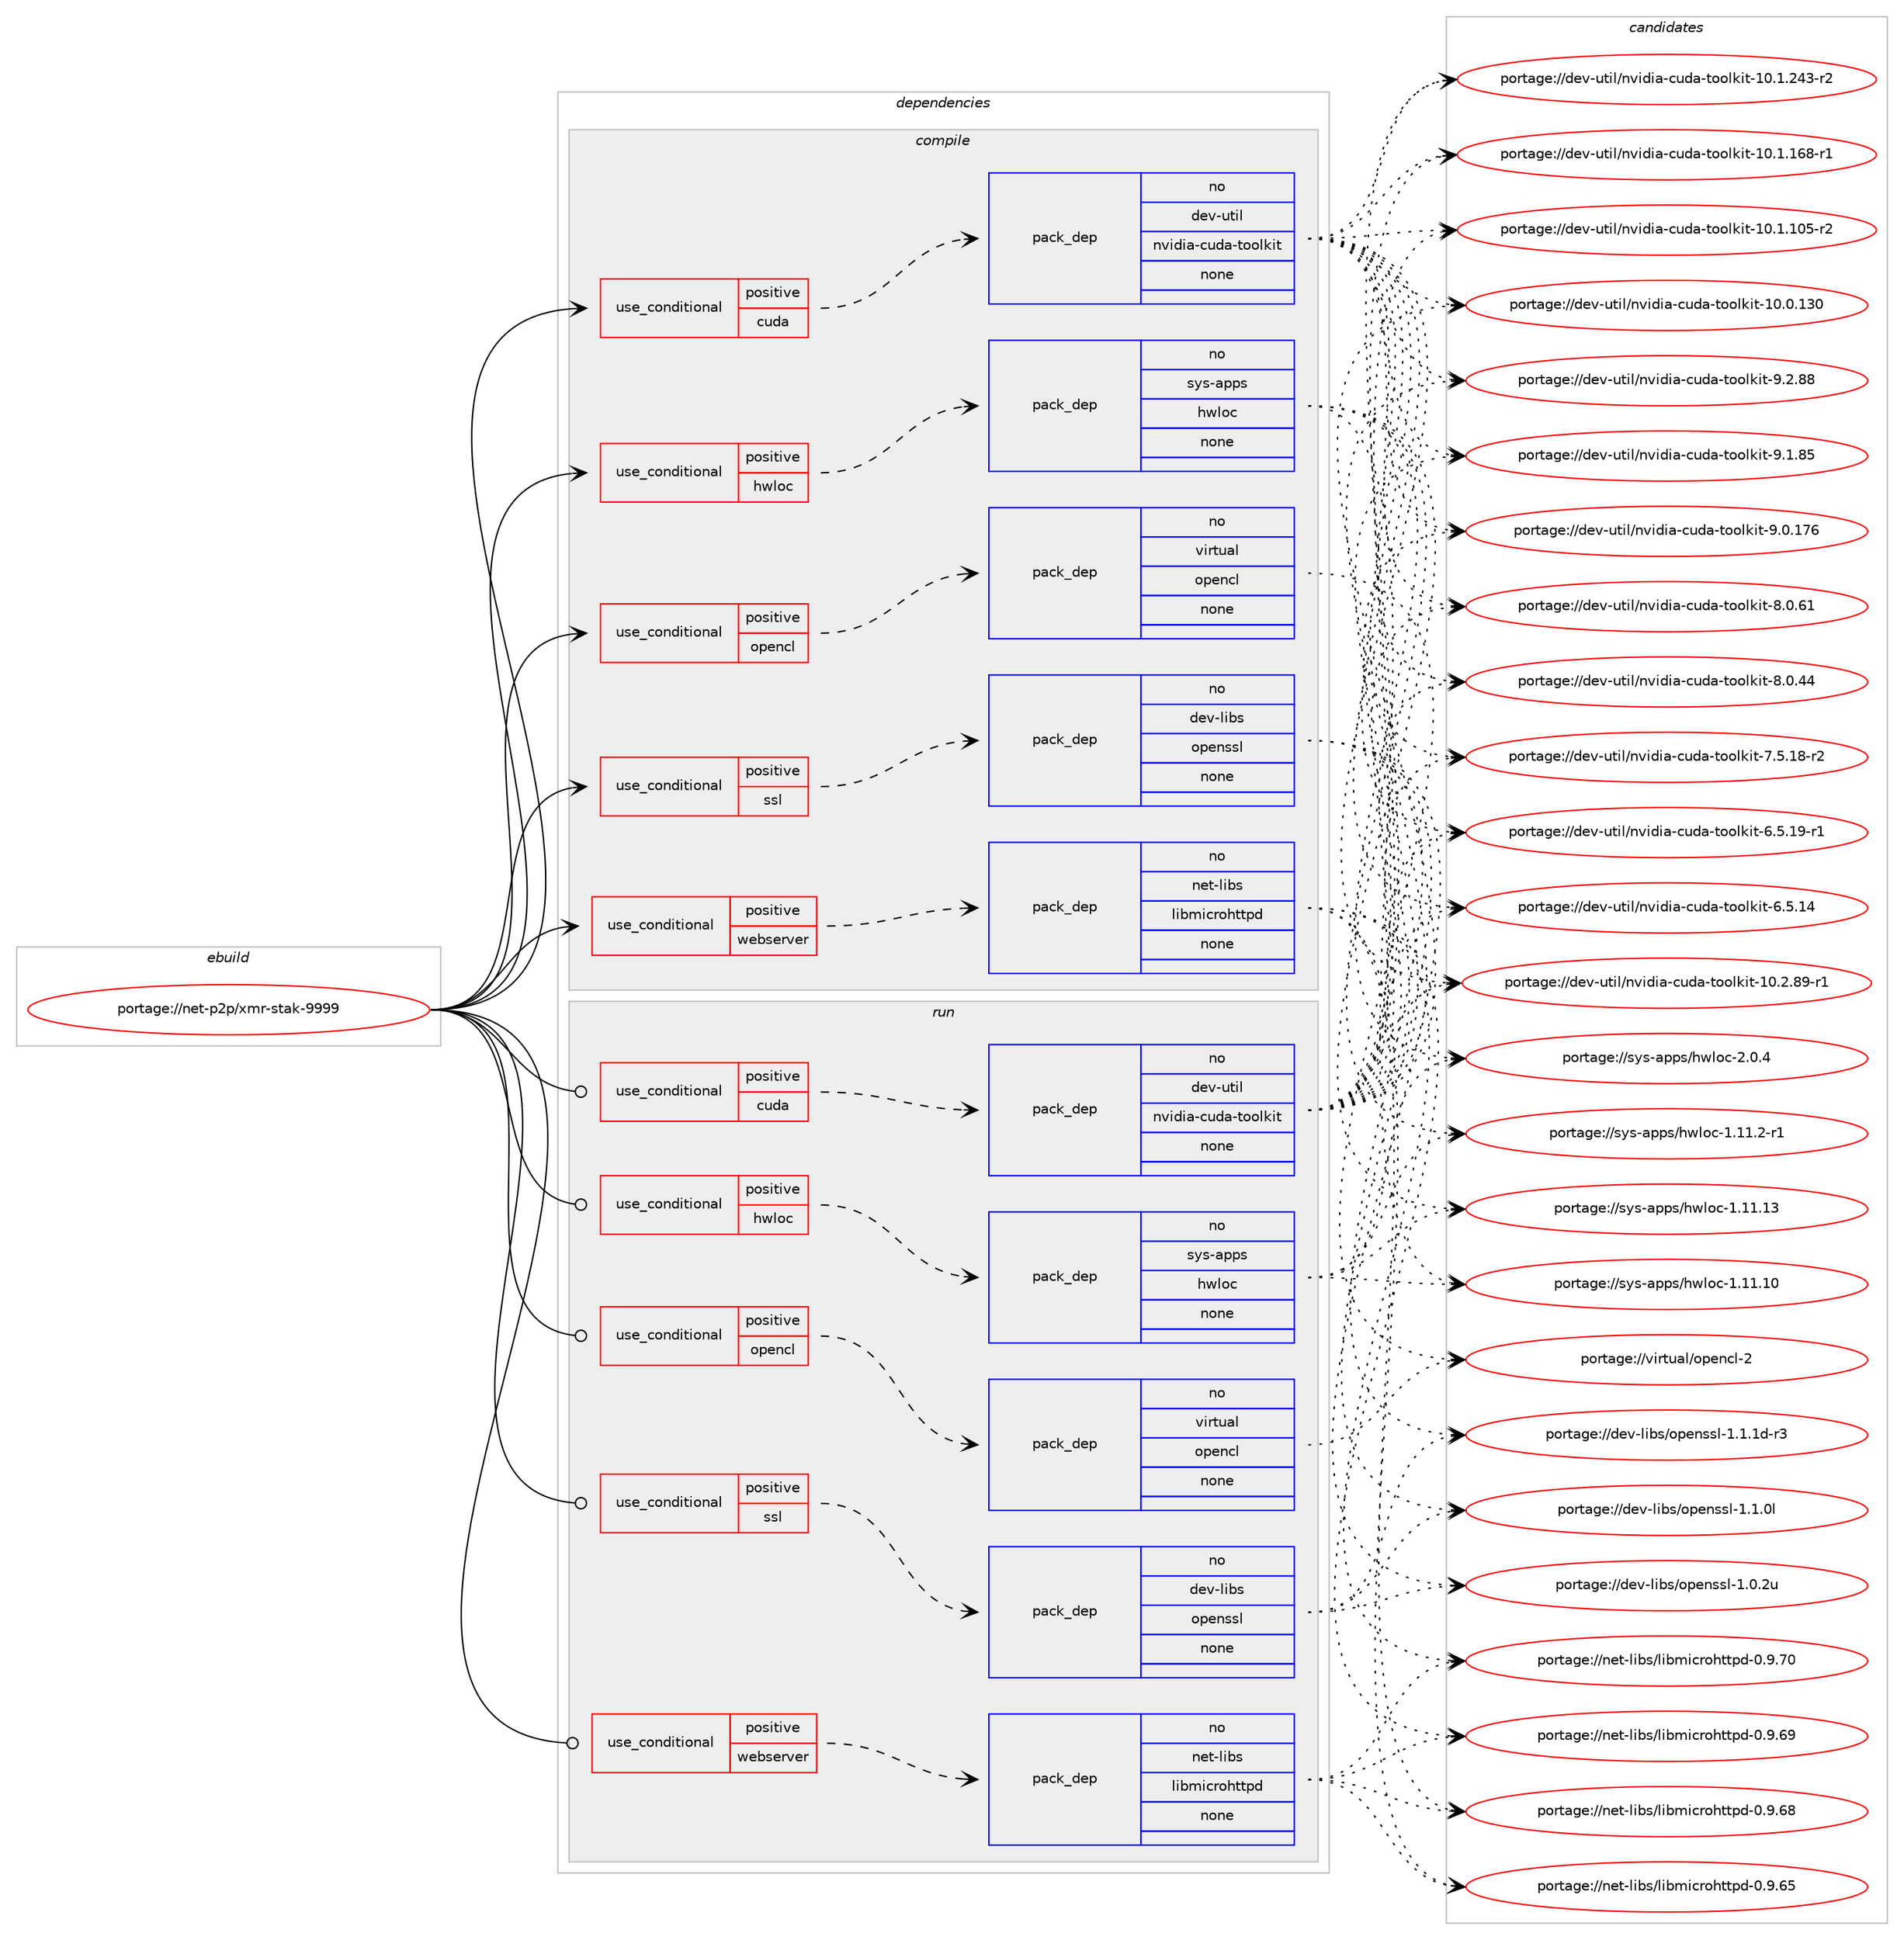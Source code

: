 digraph prolog {

# *************
# Graph options
# *************

newrank=true;
concentrate=true;
compound=true;
graph [rankdir=LR,fontname=Helvetica,fontsize=10,ranksep=1.5];#, ranksep=2.5, nodesep=0.2];
edge  [arrowhead=vee];
node  [fontname=Helvetica,fontsize=10];

# **********
# The ebuild
# **********

subgraph cluster_leftcol {
color=gray;
rank=same;
label=<<i>ebuild</i>>;
id [label="portage://net-p2p/xmr-stak-9999", color=red, width=4, href="../net-p2p/xmr-stak-9999.svg"];
}

# ****************
# The dependencies
# ****************

subgraph cluster_midcol {
color=gray;
label=<<i>dependencies</i>>;
subgraph cluster_compile {
fillcolor="#eeeeee";
style=filled;
label=<<i>compile</i>>;
subgraph cond8544 {
dependency47391 [label=<<TABLE BORDER="0" CELLBORDER="1" CELLSPACING="0" CELLPADDING="4"><TR><TD ROWSPAN="3" CELLPADDING="10">use_conditional</TD></TR><TR><TD>positive</TD></TR><TR><TD>cuda</TD></TR></TABLE>>, shape=none, color=red];
subgraph pack37843 {
dependency47392 [label=<<TABLE BORDER="0" CELLBORDER="1" CELLSPACING="0" CELLPADDING="4" WIDTH="220"><TR><TD ROWSPAN="6" CELLPADDING="30">pack_dep</TD></TR><TR><TD WIDTH="110">no</TD></TR><TR><TD>dev-util</TD></TR><TR><TD>nvidia-cuda-toolkit</TD></TR><TR><TD>none</TD></TR><TR><TD></TD></TR></TABLE>>, shape=none, color=blue];
}
dependency47391:e -> dependency47392:w [weight=20,style="dashed",arrowhead="vee"];
}
id:e -> dependency47391:w [weight=20,style="solid",arrowhead="vee"];
subgraph cond8545 {
dependency47393 [label=<<TABLE BORDER="0" CELLBORDER="1" CELLSPACING="0" CELLPADDING="4"><TR><TD ROWSPAN="3" CELLPADDING="10">use_conditional</TD></TR><TR><TD>positive</TD></TR><TR><TD>hwloc</TD></TR></TABLE>>, shape=none, color=red];
subgraph pack37844 {
dependency47394 [label=<<TABLE BORDER="0" CELLBORDER="1" CELLSPACING="0" CELLPADDING="4" WIDTH="220"><TR><TD ROWSPAN="6" CELLPADDING="30">pack_dep</TD></TR><TR><TD WIDTH="110">no</TD></TR><TR><TD>sys-apps</TD></TR><TR><TD>hwloc</TD></TR><TR><TD>none</TD></TR><TR><TD></TD></TR></TABLE>>, shape=none, color=blue];
}
dependency47393:e -> dependency47394:w [weight=20,style="dashed",arrowhead="vee"];
}
id:e -> dependency47393:w [weight=20,style="solid",arrowhead="vee"];
subgraph cond8546 {
dependency47395 [label=<<TABLE BORDER="0" CELLBORDER="1" CELLSPACING="0" CELLPADDING="4"><TR><TD ROWSPAN="3" CELLPADDING="10">use_conditional</TD></TR><TR><TD>positive</TD></TR><TR><TD>opencl</TD></TR></TABLE>>, shape=none, color=red];
subgraph pack37845 {
dependency47396 [label=<<TABLE BORDER="0" CELLBORDER="1" CELLSPACING="0" CELLPADDING="4" WIDTH="220"><TR><TD ROWSPAN="6" CELLPADDING="30">pack_dep</TD></TR><TR><TD WIDTH="110">no</TD></TR><TR><TD>virtual</TD></TR><TR><TD>opencl</TD></TR><TR><TD>none</TD></TR><TR><TD></TD></TR></TABLE>>, shape=none, color=blue];
}
dependency47395:e -> dependency47396:w [weight=20,style="dashed",arrowhead="vee"];
}
id:e -> dependency47395:w [weight=20,style="solid",arrowhead="vee"];
subgraph cond8547 {
dependency47397 [label=<<TABLE BORDER="0" CELLBORDER="1" CELLSPACING="0" CELLPADDING="4"><TR><TD ROWSPAN="3" CELLPADDING="10">use_conditional</TD></TR><TR><TD>positive</TD></TR><TR><TD>ssl</TD></TR></TABLE>>, shape=none, color=red];
subgraph pack37846 {
dependency47398 [label=<<TABLE BORDER="0" CELLBORDER="1" CELLSPACING="0" CELLPADDING="4" WIDTH="220"><TR><TD ROWSPAN="6" CELLPADDING="30">pack_dep</TD></TR><TR><TD WIDTH="110">no</TD></TR><TR><TD>dev-libs</TD></TR><TR><TD>openssl</TD></TR><TR><TD>none</TD></TR><TR><TD></TD></TR></TABLE>>, shape=none, color=blue];
}
dependency47397:e -> dependency47398:w [weight=20,style="dashed",arrowhead="vee"];
}
id:e -> dependency47397:w [weight=20,style="solid",arrowhead="vee"];
subgraph cond8548 {
dependency47399 [label=<<TABLE BORDER="0" CELLBORDER="1" CELLSPACING="0" CELLPADDING="4"><TR><TD ROWSPAN="3" CELLPADDING="10">use_conditional</TD></TR><TR><TD>positive</TD></TR><TR><TD>webserver</TD></TR></TABLE>>, shape=none, color=red];
subgraph pack37847 {
dependency47400 [label=<<TABLE BORDER="0" CELLBORDER="1" CELLSPACING="0" CELLPADDING="4" WIDTH="220"><TR><TD ROWSPAN="6" CELLPADDING="30">pack_dep</TD></TR><TR><TD WIDTH="110">no</TD></TR><TR><TD>net-libs</TD></TR><TR><TD>libmicrohttpd</TD></TR><TR><TD>none</TD></TR><TR><TD></TD></TR></TABLE>>, shape=none, color=blue];
}
dependency47399:e -> dependency47400:w [weight=20,style="dashed",arrowhead="vee"];
}
id:e -> dependency47399:w [weight=20,style="solid",arrowhead="vee"];
}
subgraph cluster_compileandrun {
fillcolor="#eeeeee";
style=filled;
label=<<i>compile and run</i>>;
}
subgraph cluster_run {
fillcolor="#eeeeee";
style=filled;
label=<<i>run</i>>;
subgraph cond8549 {
dependency47401 [label=<<TABLE BORDER="0" CELLBORDER="1" CELLSPACING="0" CELLPADDING="4"><TR><TD ROWSPAN="3" CELLPADDING="10">use_conditional</TD></TR><TR><TD>positive</TD></TR><TR><TD>cuda</TD></TR></TABLE>>, shape=none, color=red];
subgraph pack37848 {
dependency47402 [label=<<TABLE BORDER="0" CELLBORDER="1" CELLSPACING="0" CELLPADDING="4" WIDTH="220"><TR><TD ROWSPAN="6" CELLPADDING="30">pack_dep</TD></TR><TR><TD WIDTH="110">no</TD></TR><TR><TD>dev-util</TD></TR><TR><TD>nvidia-cuda-toolkit</TD></TR><TR><TD>none</TD></TR><TR><TD></TD></TR></TABLE>>, shape=none, color=blue];
}
dependency47401:e -> dependency47402:w [weight=20,style="dashed",arrowhead="vee"];
}
id:e -> dependency47401:w [weight=20,style="solid",arrowhead="odot"];
subgraph cond8550 {
dependency47403 [label=<<TABLE BORDER="0" CELLBORDER="1" CELLSPACING="0" CELLPADDING="4"><TR><TD ROWSPAN="3" CELLPADDING="10">use_conditional</TD></TR><TR><TD>positive</TD></TR><TR><TD>hwloc</TD></TR></TABLE>>, shape=none, color=red];
subgraph pack37849 {
dependency47404 [label=<<TABLE BORDER="0" CELLBORDER="1" CELLSPACING="0" CELLPADDING="4" WIDTH="220"><TR><TD ROWSPAN="6" CELLPADDING="30">pack_dep</TD></TR><TR><TD WIDTH="110">no</TD></TR><TR><TD>sys-apps</TD></TR><TR><TD>hwloc</TD></TR><TR><TD>none</TD></TR><TR><TD></TD></TR></TABLE>>, shape=none, color=blue];
}
dependency47403:e -> dependency47404:w [weight=20,style="dashed",arrowhead="vee"];
}
id:e -> dependency47403:w [weight=20,style="solid",arrowhead="odot"];
subgraph cond8551 {
dependency47405 [label=<<TABLE BORDER="0" CELLBORDER="1" CELLSPACING="0" CELLPADDING="4"><TR><TD ROWSPAN="3" CELLPADDING="10">use_conditional</TD></TR><TR><TD>positive</TD></TR><TR><TD>opencl</TD></TR></TABLE>>, shape=none, color=red];
subgraph pack37850 {
dependency47406 [label=<<TABLE BORDER="0" CELLBORDER="1" CELLSPACING="0" CELLPADDING="4" WIDTH="220"><TR><TD ROWSPAN="6" CELLPADDING="30">pack_dep</TD></TR><TR><TD WIDTH="110">no</TD></TR><TR><TD>virtual</TD></TR><TR><TD>opencl</TD></TR><TR><TD>none</TD></TR><TR><TD></TD></TR></TABLE>>, shape=none, color=blue];
}
dependency47405:e -> dependency47406:w [weight=20,style="dashed",arrowhead="vee"];
}
id:e -> dependency47405:w [weight=20,style="solid",arrowhead="odot"];
subgraph cond8552 {
dependency47407 [label=<<TABLE BORDER="0" CELLBORDER="1" CELLSPACING="0" CELLPADDING="4"><TR><TD ROWSPAN="3" CELLPADDING="10">use_conditional</TD></TR><TR><TD>positive</TD></TR><TR><TD>ssl</TD></TR></TABLE>>, shape=none, color=red];
subgraph pack37851 {
dependency47408 [label=<<TABLE BORDER="0" CELLBORDER="1" CELLSPACING="0" CELLPADDING="4" WIDTH="220"><TR><TD ROWSPAN="6" CELLPADDING="30">pack_dep</TD></TR><TR><TD WIDTH="110">no</TD></TR><TR><TD>dev-libs</TD></TR><TR><TD>openssl</TD></TR><TR><TD>none</TD></TR><TR><TD></TD></TR></TABLE>>, shape=none, color=blue];
}
dependency47407:e -> dependency47408:w [weight=20,style="dashed",arrowhead="vee"];
}
id:e -> dependency47407:w [weight=20,style="solid",arrowhead="odot"];
subgraph cond8553 {
dependency47409 [label=<<TABLE BORDER="0" CELLBORDER="1" CELLSPACING="0" CELLPADDING="4"><TR><TD ROWSPAN="3" CELLPADDING="10">use_conditional</TD></TR><TR><TD>positive</TD></TR><TR><TD>webserver</TD></TR></TABLE>>, shape=none, color=red];
subgraph pack37852 {
dependency47410 [label=<<TABLE BORDER="0" CELLBORDER="1" CELLSPACING="0" CELLPADDING="4" WIDTH="220"><TR><TD ROWSPAN="6" CELLPADDING="30">pack_dep</TD></TR><TR><TD WIDTH="110">no</TD></TR><TR><TD>net-libs</TD></TR><TR><TD>libmicrohttpd</TD></TR><TR><TD>none</TD></TR><TR><TD></TD></TR></TABLE>>, shape=none, color=blue];
}
dependency47409:e -> dependency47410:w [weight=20,style="dashed",arrowhead="vee"];
}
id:e -> dependency47409:w [weight=20,style="solid",arrowhead="odot"];
}
}

# **************
# The candidates
# **************

subgraph cluster_choices {
rank=same;
color=gray;
label=<<i>candidates</i>>;

subgraph choice37843 {
color=black;
nodesep=1;
choice1001011184511711610510847110118105100105974599117100974511611111110810710511645574650465656 [label="portage://dev-util/nvidia-cuda-toolkit-9.2.88", color=red, width=4,href="../dev-util/nvidia-cuda-toolkit-9.2.88.svg"];
choice1001011184511711610510847110118105100105974599117100974511611111110810710511645574649465653 [label="portage://dev-util/nvidia-cuda-toolkit-9.1.85", color=red, width=4,href="../dev-util/nvidia-cuda-toolkit-9.1.85.svg"];
choice100101118451171161051084711011810510010597459911710097451161111111081071051164557464846495554 [label="portage://dev-util/nvidia-cuda-toolkit-9.0.176", color=red, width=4,href="../dev-util/nvidia-cuda-toolkit-9.0.176.svg"];
choice1001011184511711610510847110118105100105974599117100974511611111110810710511645564648465449 [label="portage://dev-util/nvidia-cuda-toolkit-8.0.61", color=red, width=4,href="../dev-util/nvidia-cuda-toolkit-8.0.61.svg"];
choice1001011184511711610510847110118105100105974599117100974511611111110810710511645564648465252 [label="portage://dev-util/nvidia-cuda-toolkit-8.0.44", color=red, width=4,href="../dev-util/nvidia-cuda-toolkit-8.0.44.svg"];
choice10010111845117116105108471101181051001059745991171009745116111111108107105116455546534649564511450 [label="portage://dev-util/nvidia-cuda-toolkit-7.5.18-r2", color=red, width=4,href="../dev-util/nvidia-cuda-toolkit-7.5.18-r2.svg"];
choice10010111845117116105108471101181051001059745991171009745116111111108107105116455446534649574511449 [label="portage://dev-util/nvidia-cuda-toolkit-6.5.19-r1", color=red, width=4,href="../dev-util/nvidia-cuda-toolkit-6.5.19-r1.svg"];
choice1001011184511711610510847110118105100105974599117100974511611111110810710511645544653464952 [label="portage://dev-util/nvidia-cuda-toolkit-6.5.14", color=red, width=4,href="../dev-util/nvidia-cuda-toolkit-6.5.14.svg"];
choice1001011184511711610510847110118105100105974599117100974511611111110810710511645494846504656574511449 [label="portage://dev-util/nvidia-cuda-toolkit-10.2.89-r1", color=red, width=4,href="../dev-util/nvidia-cuda-toolkit-10.2.89-r1.svg"];
choice100101118451171161051084711011810510010597459911710097451161111111081071051164549484649465052514511450 [label="portage://dev-util/nvidia-cuda-toolkit-10.1.243-r2", color=red, width=4,href="../dev-util/nvidia-cuda-toolkit-10.1.243-r2.svg"];
choice100101118451171161051084711011810510010597459911710097451161111111081071051164549484649464954564511449 [label="portage://dev-util/nvidia-cuda-toolkit-10.1.168-r1", color=red, width=4,href="../dev-util/nvidia-cuda-toolkit-10.1.168-r1.svg"];
choice100101118451171161051084711011810510010597459911710097451161111111081071051164549484649464948534511450 [label="portage://dev-util/nvidia-cuda-toolkit-10.1.105-r2", color=red, width=4,href="../dev-util/nvidia-cuda-toolkit-10.1.105-r2.svg"];
choice10010111845117116105108471101181051001059745991171009745116111111108107105116454948464846495148 [label="portage://dev-util/nvidia-cuda-toolkit-10.0.130", color=red, width=4,href="../dev-util/nvidia-cuda-toolkit-10.0.130.svg"];
dependency47392:e -> choice1001011184511711610510847110118105100105974599117100974511611111110810710511645574650465656:w [style=dotted,weight="100"];
dependency47392:e -> choice1001011184511711610510847110118105100105974599117100974511611111110810710511645574649465653:w [style=dotted,weight="100"];
dependency47392:e -> choice100101118451171161051084711011810510010597459911710097451161111111081071051164557464846495554:w [style=dotted,weight="100"];
dependency47392:e -> choice1001011184511711610510847110118105100105974599117100974511611111110810710511645564648465449:w [style=dotted,weight="100"];
dependency47392:e -> choice1001011184511711610510847110118105100105974599117100974511611111110810710511645564648465252:w [style=dotted,weight="100"];
dependency47392:e -> choice10010111845117116105108471101181051001059745991171009745116111111108107105116455546534649564511450:w [style=dotted,weight="100"];
dependency47392:e -> choice10010111845117116105108471101181051001059745991171009745116111111108107105116455446534649574511449:w [style=dotted,weight="100"];
dependency47392:e -> choice1001011184511711610510847110118105100105974599117100974511611111110810710511645544653464952:w [style=dotted,weight="100"];
dependency47392:e -> choice1001011184511711610510847110118105100105974599117100974511611111110810710511645494846504656574511449:w [style=dotted,weight="100"];
dependency47392:e -> choice100101118451171161051084711011810510010597459911710097451161111111081071051164549484649465052514511450:w [style=dotted,weight="100"];
dependency47392:e -> choice100101118451171161051084711011810510010597459911710097451161111111081071051164549484649464954564511449:w [style=dotted,weight="100"];
dependency47392:e -> choice100101118451171161051084711011810510010597459911710097451161111111081071051164549484649464948534511450:w [style=dotted,weight="100"];
dependency47392:e -> choice10010111845117116105108471101181051001059745991171009745116111111108107105116454948464846495148:w [style=dotted,weight="100"];
}
subgraph choice37844 {
color=black;
nodesep=1;
choice11512111545971121121154710411910811199455046484652 [label="portage://sys-apps/hwloc-2.0.4", color=red, width=4,href="../sys-apps/hwloc-2.0.4.svg"];
choice11512111545971121121154710411910811199454946494946504511449 [label="portage://sys-apps/hwloc-1.11.2-r1", color=red, width=4,href="../sys-apps/hwloc-1.11.2-r1.svg"];
choice115121115459711211211547104119108111994549464949464951 [label="portage://sys-apps/hwloc-1.11.13", color=red, width=4,href="../sys-apps/hwloc-1.11.13.svg"];
choice115121115459711211211547104119108111994549464949464948 [label="portage://sys-apps/hwloc-1.11.10", color=red, width=4,href="../sys-apps/hwloc-1.11.10.svg"];
dependency47394:e -> choice11512111545971121121154710411910811199455046484652:w [style=dotted,weight="100"];
dependency47394:e -> choice11512111545971121121154710411910811199454946494946504511449:w [style=dotted,weight="100"];
dependency47394:e -> choice115121115459711211211547104119108111994549464949464951:w [style=dotted,weight="100"];
dependency47394:e -> choice115121115459711211211547104119108111994549464949464948:w [style=dotted,weight="100"];
}
subgraph choice37845 {
color=black;
nodesep=1;
choice1181051141161179710847111112101110991084550 [label="portage://virtual/opencl-2", color=red, width=4,href="../virtual/opencl-2.svg"];
dependency47396:e -> choice1181051141161179710847111112101110991084550:w [style=dotted,weight="100"];
}
subgraph choice37846 {
color=black;
nodesep=1;
choice1001011184510810598115471111121011101151151084549464946491004511451 [label="portage://dev-libs/openssl-1.1.1d-r3", color=red, width=4,href="../dev-libs/openssl-1.1.1d-r3.svg"];
choice100101118451081059811547111112101110115115108454946494648108 [label="portage://dev-libs/openssl-1.1.0l", color=red, width=4,href="../dev-libs/openssl-1.1.0l.svg"];
choice100101118451081059811547111112101110115115108454946484650117 [label="portage://dev-libs/openssl-1.0.2u", color=red, width=4,href="../dev-libs/openssl-1.0.2u.svg"];
dependency47398:e -> choice1001011184510810598115471111121011101151151084549464946491004511451:w [style=dotted,weight="100"];
dependency47398:e -> choice100101118451081059811547111112101110115115108454946494648108:w [style=dotted,weight="100"];
dependency47398:e -> choice100101118451081059811547111112101110115115108454946484650117:w [style=dotted,weight="100"];
}
subgraph choice37847 {
color=black;
nodesep=1;
choice110101116451081059811547108105981091059911411110411611611210045484657465548 [label="portage://net-libs/libmicrohttpd-0.9.70", color=red, width=4,href="../net-libs/libmicrohttpd-0.9.70.svg"];
choice110101116451081059811547108105981091059911411110411611611210045484657465457 [label="portage://net-libs/libmicrohttpd-0.9.69", color=red, width=4,href="../net-libs/libmicrohttpd-0.9.69.svg"];
choice110101116451081059811547108105981091059911411110411611611210045484657465456 [label="portage://net-libs/libmicrohttpd-0.9.68", color=red, width=4,href="../net-libs/libmicrohttpd-0.9.68.svg"];
choice110101116451081059811547108105981091059911411110411611611210045484657465453 [label="portage://net-libs/libmicrohttpd-0.9.65", color=red, width=4,href="../net-libs/libmicrohttpd-0.9.65.svg"];
dependency47400:e -> choice110101116451081059811547108105981091059911411110411611611210045484657465548:w [style=dotted,weight="100"];
dependency47400:e -> choice110101116451081059811547108105981091059911411110411611611210045484657465457:w [style=dotted,weight="100"];
dependency47400:e -> choice110101116451081059811547108105981091059911411110411611611210045484657465456:w [style=dotted,weight="100"];
dependency47400:e -> choice110101116451081059811547108105981091059911411110411611611210045484657465453:w [style=dotted,weight="100"];
}
subgraph choice37848 {
color=black;
nodesep=1;
choice1001011184511711610510847110118105100105974599117100974511611111110810710511645574650465656 [label="portage://dev-util/nvidia-cuda-toolkit-9.2.88", color=red, width=4,href="../dev-util/nvidia-cuda-toolkit-9.2.88.svg"];
choice1001011184511711610510847110118105100105974599117100974511611111110810710511645574649465653 [label="portage://dev-util/nvidia-cuda-toolkit-9.1.85", color=red, width=4,href="../dev-util/nvidia-cuda-toolkit-9.1.85.svg"];
choice100101118451171161051084711011810510010597459911710097451161111111081071051164557464846495554 [label="portage://dev-util/nvidia-cuda-toolkit-9.0.176", color=red, width=4,href="../dev-util/nvidia-cuda-toolkit-9.0.176.svg"];
choice1001011184511711610510847110118105100105974599117100974511611111110810710511645564648465449 [label="portage://dev-util/nvidia-cuda-toolkit-8.0.61", color=red, width=4,href="../dev-util/nvidia-cuda-toolkit-8.0.61.svg"];
choice1001011184511711610510847110118105100105974599117100974511611111110810710511645564648465252 [label="portage://dev-util/nvidia-cuda-toolkit-8.0.44", color=red, width=4,href="../dev-util/nvidia-cuda-toolkit-8.0.44.svg"];
choice10010111845117116105108471101181051001059745991171009745116111111108107105116455546534649564511450 [label="portage://dev-util/nvidia-cuda-toolkit-7.5.18-r2", color=red, width=4,href="../dev-util/nvidia-cuda-toolkit-7.5.18-r2.svg"];
choice10010111845117116105108471101181051001059745991171009745116111111108107105116455446534649574511449 [label="portage://dev-util/nvidia-cuda-toolkit-6.5.19-r1", color=red, width=4,href="../dev-util/nvidia-cuda-toolkit-6.5.19-r1.svg"];
choice1001011184511711610510847110118105100105974599117100974511611111110810710511645544653464952 [label="portage://dev-util/nvidia-cuda-toolkit-6.5.14", color=red, width=4,href="../dev-util/nvidia-cuda-toolkit-6.5.14.svg"];
choice1001011184511711610510847110118105100105974599117100974511611111110810710511645494846504656574511449 [label="portage://dev-util/nvidia-cuda-toolkit-10.2.89-r1", color=red, width=4,href="../dev-util/nvidia-cuda-toolkit-10.2.89-r1.svg"];
choice100101118451171161051084711011810510010597459911710097451161111111081071051164549484649465052514511450 [label="portage://dev-util/nvidia-cuda-toolkit-10.1.243-r2", color=red, width=4,href="../dev-util/nvidia-cuda-toolkit-10.1.243-r2.svg"];
choice100101118451171161051084711011810510010597459911710097451161111111081071051164549484649464954564511449 [label="portage://dev-util/nvidia-cuda-toolkit-10.1.168-r1", color=red, width=4,href="../dev-util/nvidia-cuda-toolkit-10.1.168-r1.svg"];
choice100101118451171161051084711011810510010597459911710097451161111111081071051164549484649464948534511450 [label="portage://dev-util/nvidia-cuda-toolkit-10.1.105-r2", color=red, width=4,href="../dev-util/nvidia-cuda-toolkit-10.1.105-r2.svg"];
choice10010111845117116105108471101181051001059745991171009745116111111108107105116454948464846495148 [label="portage://dev-util/nvidia-cuda-toolkit-10.0.130", color=red, width=4,href="../dev-util/nvidia-cuda-toolkit-10.0.130.svg"];
dependency47402:e -> choice1001011184511711610510847110118105100105974599117100974511611111110810710511645574650465656:w [style=dotted,weight="100"];
dependency47402:e -> choice1001011184511711610510847110118105100105974599117100974511611111110810710511645574649465653:w [style=dotted,weight="100"];
dependency47402:e -> choice100101118451171161051084711011810510010597459911710097451161111111081071051164557464846495554:w [style=dotted,weight="100"];
dependency47402:e -> choice1001011184511711610510847110118105100105974599117100974511611111110810710511645564648465449:w [style=dotted,weight="100"];
dependency47402:e -> choice1001011184511711610510847110118105100105974599117100974511611111110810710511645564648465252:w [style=dotted,weight="100"];
dependency47402:e -> choice10010111845117116105108471101181051001059745991171009745116111111108107105116455546534649564511450:w [style=dotted,weight="100"];
dependency47402:e -> choice10010111845117116105108471101181051001059745991171009745116111111108107105116455446534649574511449:w [style=dotted,weight="100"];
dependency47402:e -> choice1001011184511711610510847110118105100105974599117100974511611111110810710511645544653464952:w [style=dotted,weight="100"];
dependency47402:e -> choice1001011184511711610510847110118105100105974599117100974511611111110810710511645494846504656574511449:w [style=dotted,weight="100"];
dependency47402:e -> choice100101118451171161051084711011810510010597459911710097451161111111081071051164549484649465052514511450:w [style=dotted,weight="100"];
dependency47402:e -> choice100101118451171161051084711011810510010597459911710097451161111111081071051164549484649464954564511449:w [style=dotted,weight="100"];
dependency47402:e -> choice100101118451171161051084711011810510010597459911710097451161111111081071051164549484649464948534511450:w [style=dotted,weight="100"];
dependency47402:e -> choice10010111845117116105108471101181051001059745991171009745116111111108107105116454948464846495148:w [style=dotted,weight="100"];
}
subgraph choice37849 {
color=black;
nodesep=1;
choice11512111545971121121154710411910811199455046484652 [label="portage://sys-apps/hwloc-2.0.4", color=red, width=4,href="../sys-apps/hwloc-2.0.4.svg"];
choice11512111545971121121154710411910811199454946494946504511449 [label="portage://sys-apps/hwloc-1.11.2-r1", color=red, width=4,href="../sys-apps/hwloc-1.11.2-r1.svg"];
choice115121115459711211211547104119108111994549464949464951 [label="portage://sys-apps/hwloc-1.11.13", color=red, width=4,href="../sys-apps/hwloc-1.11.13.svg"];
choice115121115459711211211547104119108111994549464949464948 [label="portage://sys-apps/hwloc-1.11.10", color=red, width=4,href="../sys-apps/hwloc-1.11.10.svg"];
dependency47404:e -> choice11512111545971121121154710411910811199455046484652:w [style=dotted,weight="100"];
dependency47404:e -> choice11512111545971121121154710411910811199454946494946504511449:w [style=dotted,weight="100"];
dependency47404:e -> choice115121115459711211211547104119108111994549464949464951:w [style=dotted,weight="100"];
dependency47404:e -> choice115121115459711211211547104119108111994549464949464948:w [style=dotted,weight="100"];
}
subgraph choice37850 {
color=black;
nodesep=1;
choice1181051141161179710847111112101110991084550 [label="portage://virtual/opencl-2", color=red, width=4,href="../virtual/opencl-2.svg"];
dependency47406:e -> choice1181051141161179710847111112101110991084550:w [style=dotted,weight="100"];
}
subgraph choice37851 {
color=black;
nodesep=1;
choice1001011184510810598115471111121011101151151084549464946491004511451 [label="portage://dev-libs/openssl-1.1.1d-r3", color=red, width=4,href="../dev-libs/openssl-1.1.1d-r3.svg"];
choice100101118451081059811547111112101110115115108454946494648108 [label="portage://dev-libs/openssl-1.1.0l", color=red, width=4,href="../dev-libs/openssl-1.1.0l.svg"];
choice100101118451081059811547111112101110115115108454946484650117 [label="portage://dev-libs/openssl-1.0.2u", color=red, width=4,href="../dev-libs/openssl-1.0.2u.svg"];
dependency47408:e -> choice1001011184510810598115471111121011101151151084549464946491004511451:w [style=dotted,weight="100"];
dependency47408:e -> choice100101118451081059811547111112101110115115108454946494648108:w [style=dotted,weight="100"];
dependency47408:e -> choice100101118451081059811547111112101110115115108454946484650117:w [style=dotted,weight="100"];
}
subgraph choice37852 {
color=black;
nodesep=1;
choice110101116451081059811547108105981091059911411110411611611210045484657465548 [label="portage://net-libs/libmicrohttpd-0.9.70", color=red, width=4,href="../net-libs/libmicrohttpd-0.9.70.svg"];
choice110101116451081059811547108105981091059911411110411611611210045484657465457 [label="portage://net-libs/libmicrohttpd-0.9.69", color=red, width=4,href="../net-libs/libmicrohttpd-0.9.69.svg"];
choice110101116451081059811547108105981091059911411110411611611210045484657465456 [label="portage://net-libs/libmicrohttpd-0.9.68", color=red, width=4,href="../net-libs/libmicrohttpd-0.9.68.svg"];
choice110101116451081059811547108105981091059911411110411611611210045484657465453 [label="portage://net-libs/libmicrohttpd-0.9.65", color=red, width=4,href="../net-libs/libmicrohttpd-0.9.65.svg"];
dependency47410:e -> choice110101116451081059811547108105981091059911411110411611611210045484657465548:w [style=dotted,weight="100"];
dependency47410:e -> choice110101116451081059811547108105981091059911411110411611611210045484657465457:w [style=dotted,weight="100"];
dependency47410:e -> choice110101116451081059811547108105981091059911411110411611611210045484657465456:w [style=dotted,weight="100"];
dependency47410:e -> choice110101116451081059811547108105981091059911411110411611611210045484657465453:w [style=dotted,weight="100"];
}
}

}
